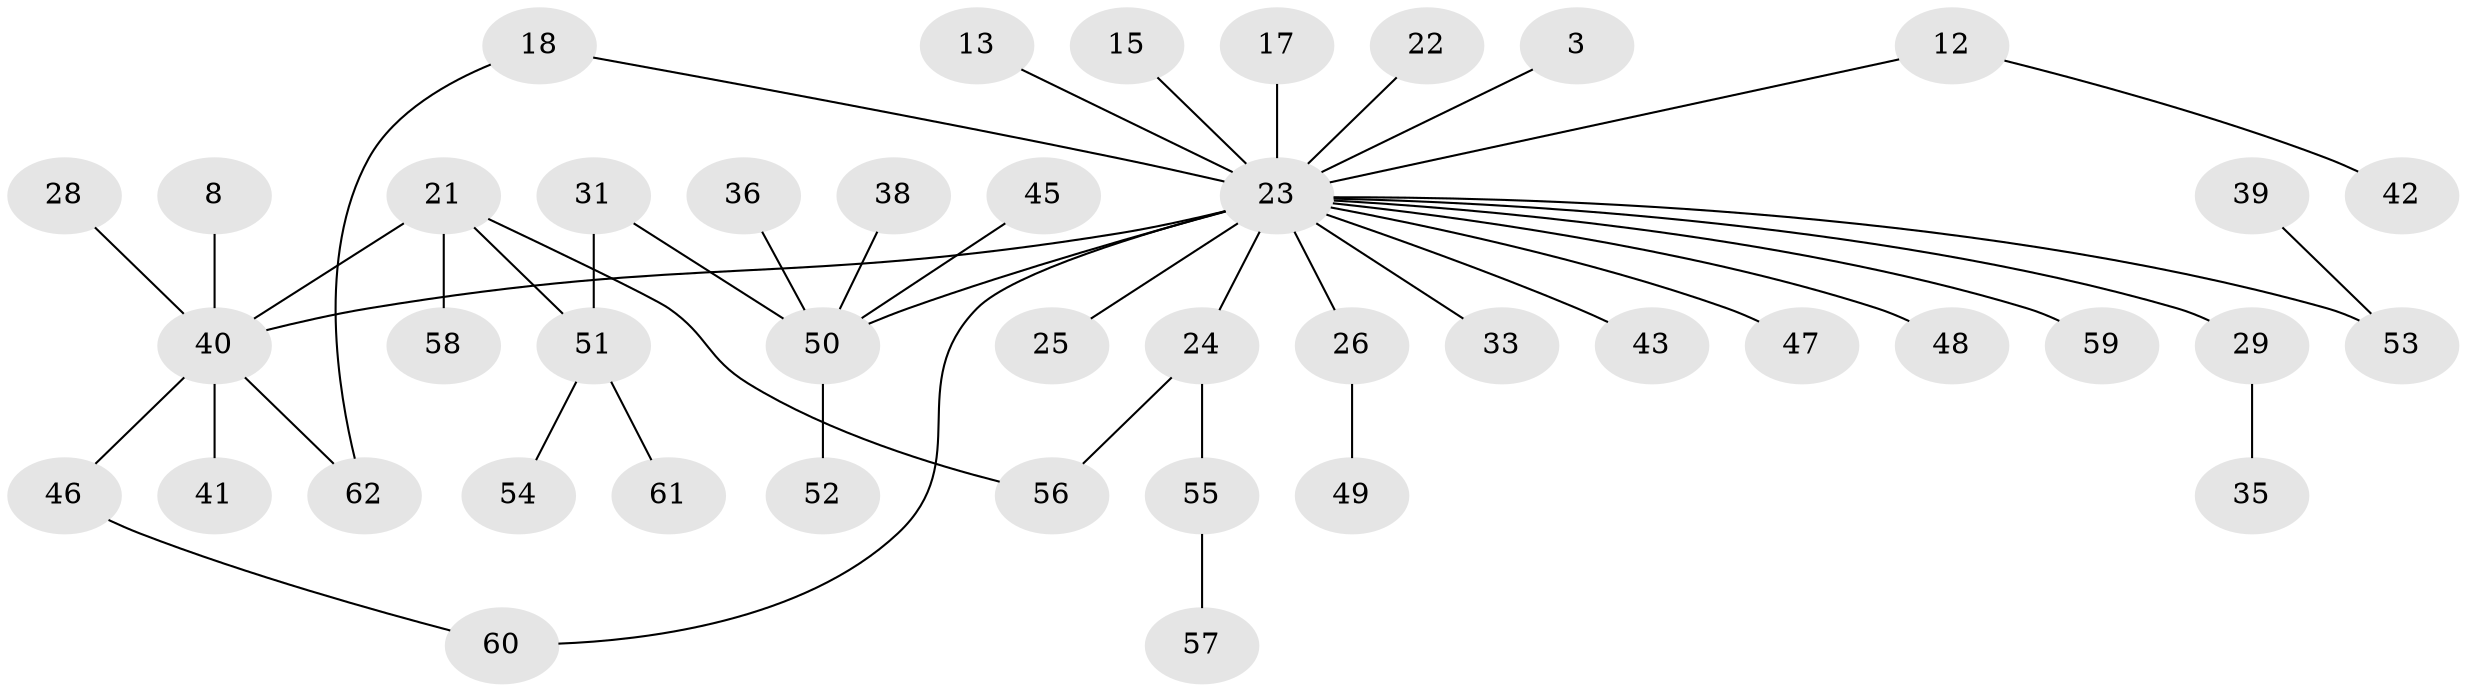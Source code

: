 // original degree distribution, {3: 0.04838709677419355, 24: 0.016129032258064516, 1: 0.46774193548387094, 8: 0.03225806451612903, 4: 0.11290322580645161, 2: 0.2903225806451613, 7: 0.016129032258064516, 5: 0.016129032258064516}
// Generated by graph-tools (version 1.1) at 2025/51/03/04/25 21:51:16]
// undirected, 43 vertices, 46 edges
graph export_dot {
graph [start="1"]
  node [color=gray90,style=filled];
  3;
  8;
  12 [super="+7"];
  13;
  15;
  17;
  18;
  21;
  22;
  23 [super="+9+2"];
  24 [super="+19"];
  25;
  26;
  28;
  29;
  31;
  33;
  35;
  36;
  38;
  39;
  40 [super="+4"];
  41;
  42;
  43;
  45;
  46;
  47;
  48 [super="+11"];
  49;
  50 [super="+20+34+37"];
  51;
  52;
  53 [super="+44"];
  54;
  55;
  56;
  57;
  58;
  59;
  60 [super="+32"];
  61;
  62;
  3 -- 23;
  8 -- 40;
  12 -- 42;
  12 -- 23;
  13 -- 23;
  15 -- 23;
  17 -- 23;
  18 -- 62;
  18 -- 23;
  21 -- 51;
  21 -- 56;
  21 -- 58;
  21 -- 40;
  22 -- 23;
  23 -- 53 [weight=5];
  23 -- 24 [weight=3];
  23 -- 43;
  23 -- 25;
  23 -- 26;
  23 -- 29;
  23 -- 33;
  23 -- 40 [weight=3];
  23 -- 47;
  23 -- 59;
  23 -- 50 [weight=4];
  23 -- 60;
  23 -- 48;
  24 -- 55;
  24 -- 56;
  26 -- 49;
  28 -- 40;
  29 -- 35;
  31 -- 51;
  31 -- 50;
  36 -- 50;
  38 -- 50;
  39 -- 53;
  40 -- 41;
  40 -- 46;
  40 -- 62;
  45 -- 50;
  46 -- 60;
  50 -- 52;
  51 -- 54;
  51 -- 61;
  55 -- 57;
}
